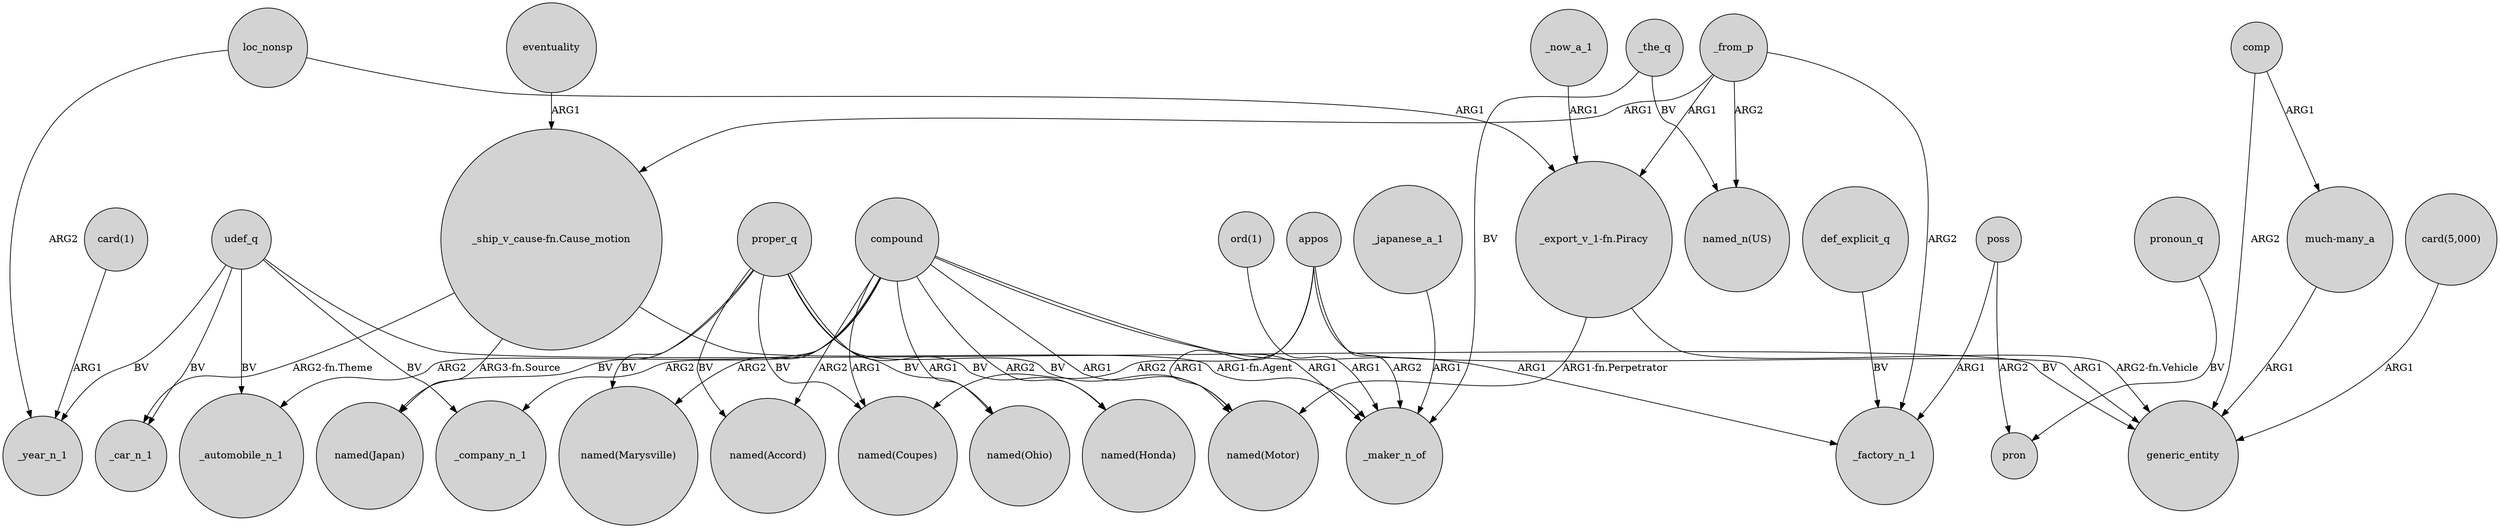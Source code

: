 digraph {
	node [shape=circle style=filled]
	compound -> "named(Coupes)" [label=ARG1]
	compound -> "named(Honda)" [label=ARG2]
	_from_p -> "_ship_v_cause-fn.Cause_motion" [label=ARG1]
	_from_p -> "_export_v_1-fn.Piracy" [label=ARG1]
	_the_q -> "named_n(US)" [label=BV]
	_from_p -> "named_n(US)" [label=ARG2]
	compound -> _company_n_1 [label=ARG2]
	"_ship_v_cause-fn.Cause_motion" -> _car_n_1 [label="ARG2-fn.Theme"]
	"card(1)" -> _year_n_1 [label=ARG1]
	udef_q -> _company_n_1 [label=BV]
	"_ship_v_cause-fn.Cause_motion" -> _maker_n_of [label="ARG1-fn.Agent"]
	"_ship_v_cause-fn.Cause_motion" -> "named(Japan)" [label="ARG3-fn.Source"]
	"ord(1)" -> _maker_n_of [label=ARG1]
	"_export_v_1-fn.Piracy" -> "named(Motor)" [label="ARG1-fn.Perpetrator"]
	proper_q -> "named(Motor)" [label=BV]
	appos -> "named(Coupes)" [label=ARG2]
	comp -> generic_entity [label=ARG2]
	proper_q -> "named(Marysville)" [label=BV]
	proper_q -> "named(Accord)" [label=BV]
	compound -> "named(Ohio)" [label=ARG1]
	def_explicit_q -> _factory_n_1 [label=BV]
	udef_q -> generic_entity [label=BV]
	proper_q -> "named(Ohio)" [label=BV]
	loc_nonsp -> _year_n_1 [label=ARG2]
	udef_q -> _automobile_n_1 [label=BV]
	pronoun_q -> pron [label=BV]
	poss -> pron [label=ARG2]
	comp -> "much-many_a" [label=ARG1]
	"much-many_a" -> generic_entity [label=ARG1]
	eventuality -> "_ship_v_cause-fn.Cause_motion" [label=ARG1]
	appos -> _maker_n_of [label=ARG2]
	_from_p -> _factory_n_1 [label=ARG2]
	proper_q -> "named(Japan)" [label=BV]
	udef_q -> _car_n_1 [label=BV]
	compound -> _factory_n_1 [label=ARG1]
	compound -> "named(Accord)" [label=ARG2]
	appos -> "named(Motor)" [label=ARG1]
	proper_q -> "named(Honda)" [label=BV]
	_japanese_a_1 -> _maker_n_of [label=ARG1]
	compound -> _maker_n_of [label=ARG1]
	_now_a_1 -> "_export_v_1-fn.Piracy" [label=ARG1]
	"card(5,000)" -> generic_entity [label=ARG1]
	udef_q -> _year_n_1 [label=BV]
	poss -> _factory_n_1 [label=ARG1]
	_the_q -> _maker_n_of [label=BV]
	compound -> _automobile_n_1 [label=ARG2]
	compound -> "named(Marysville)" [label=ARG2]
	appos -> generic_entity [label=ARG1]
	"_export_v_1-fn.Piracy" -> generic_entity [label="ARG2-fn.Vehicle"]
	compound -> "named(Motor)" [label=ARG1]
	proper_q -> "named(Coupes)" [label=BV]
	loc_nonsp -> "_export_v_1-fn.Piracy" [label=ARG1]
}
